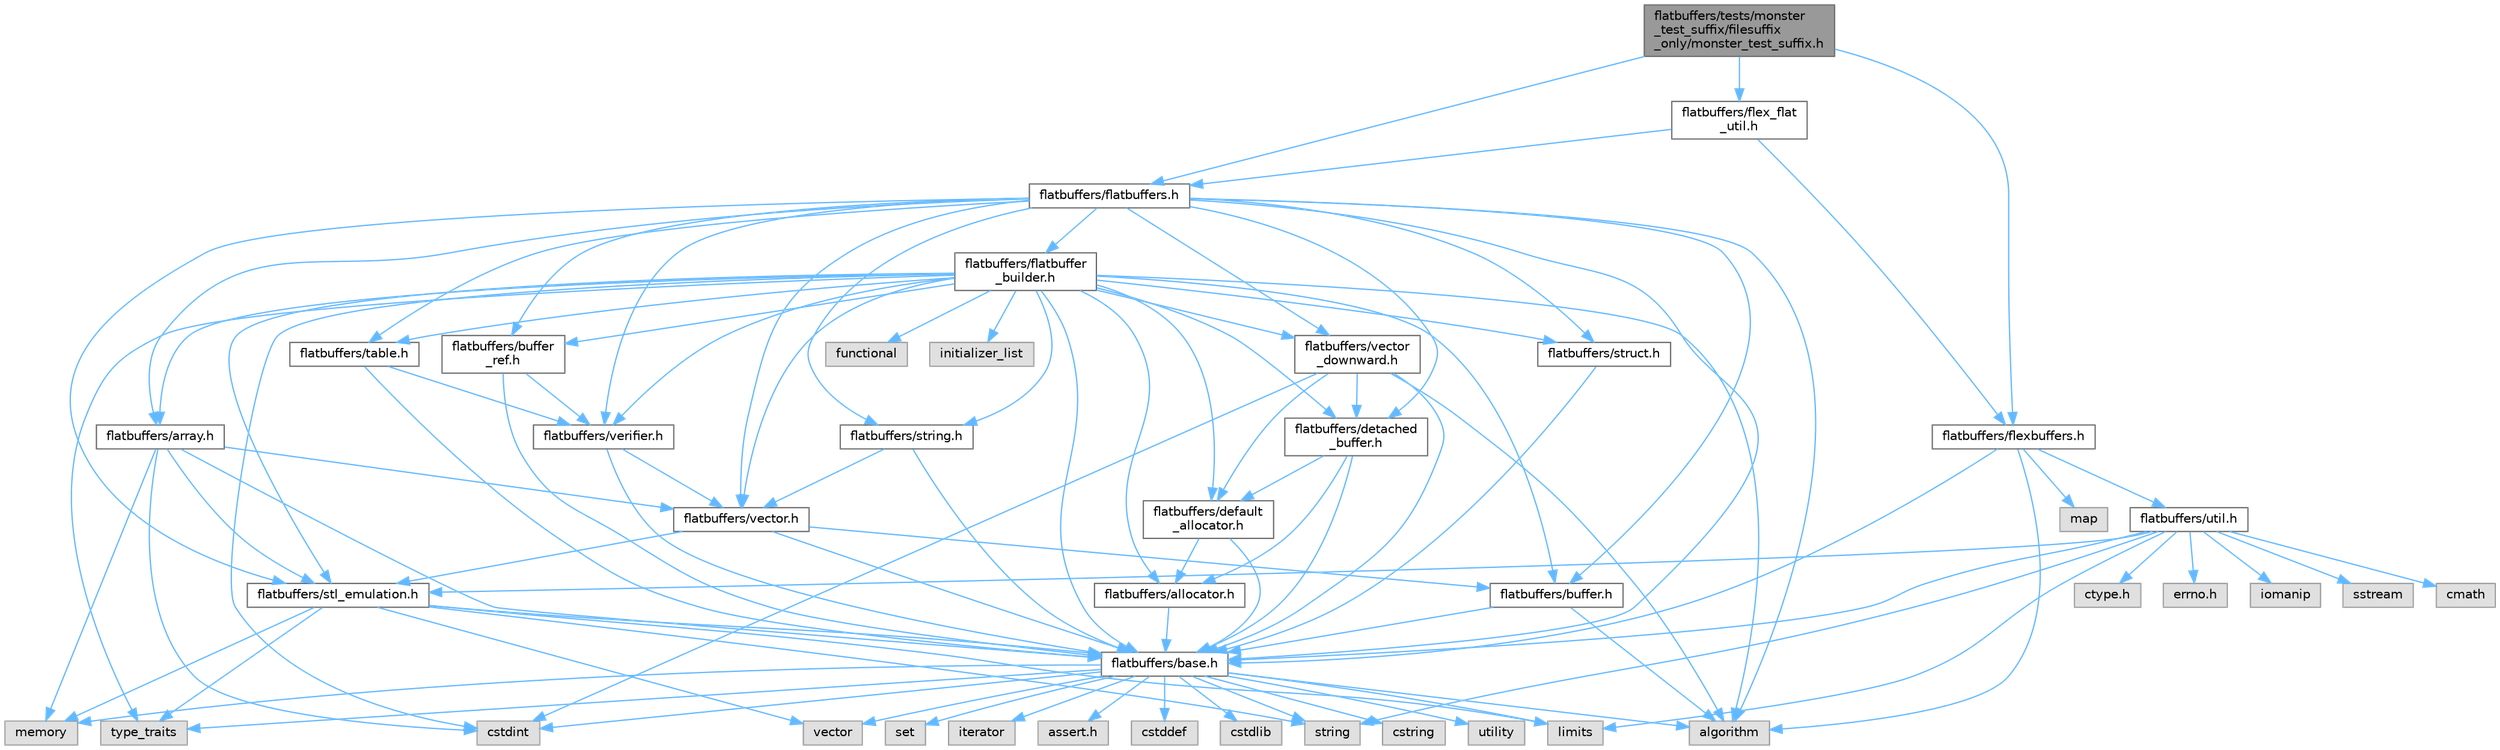 digraph "flatbuffers/tests/monster_test_suffix/filesuffix_only/monster_test_suffix.h"
{
 // LATEX_PDF_SIZE
  bgcolor="transparent";
  edge [fontname=Helvetica,fontsize=10,labelfontname=Helvetica,labelfontsize=10];
  node [fontname=Helvetica,fontsize=10,shape=box,height=0.2,width=0.4];
  Node1 [id="Node000001",label="flatbuffers/tests/monster\l_test_suffix/filesuffix\l_only/monster_test_suffix.h",height=0.2,width=0.4,color="gray40", fillcolor="grey60", style="filled", fontcolor="black",tooltip=" "];
  Node1 -> Node2 [id="edge102_Node000001_Node000002",color="steelblue1",style="solid",tooltip=" "];
  Node2 [id="Node000002",label="flatbuffers/flatbuffers.h",height=0.2,width=0.4,color="grey40", fillcolor="white", style="filled",URL="$flatbuffers_8h.html",tooltip=" "];
  Node2 -> Node3 [id="edge103_Node000002_Node000003",color="steelblue1",style="solid",tooltip=" "];
  Node3 [id="Node000003",label="algorithm",height=0.2,width=0.4,color="grey60", fillcolor="#E0E0E0", style="filled",tooltip=" "];
  Node2 -> Node4 [id="edge104_Node000002_Node000004",color="steelblue1",style="solid",tooltip=" "];
  Node4 [id="Node000004",label="flatbuffers/array.h",height=0.2,width=0.4,color="grey40", fillcolor="white", style="filled",URL="$array_8h.html",tooltip=" "];
  Node4 -> Node5 [id="edge105_Node000004_Node000005",color="steelblue1",style="solid",tooltip=" "];
  Node5 [id="Node000005",label="cstdint",height=0.2,width=0.4,color="grey60", fillcolor="#E0E0E0", style="filled",tooltip=" "];
  Node4 -> Node6 [id="edge106_Node000004_Node000006",color="steelblue1",style="solid",tooltip=" "];
  Node6 [id="Node000006",label="memory",height=0.2,width=0.4,color="grey60", fillcolor="#E0E0E0", style="filled",tooltip=" "];
  Node4 -> Node7 [id="edge107_Node000004_Node000007",color="steelblue1",style="solid",tooltip=" "];
  Node7 [id="Node000007",label="flatbuffers/base.h",height=0.2,width=0.4,color="grey40", fillcolor="white", style="filled",URL="$base_8h.html",tooltip=" "];
  Node7 -> Node8 [id="edge108_Node000007_Node000008",color="steelblue1",style="solid",tooltip=" "];
  Node8 [id="Node000008",label="assert.h",height=0.2,width=0.4,color="grey60", fillcolor="#E0E0E0", style="filled",tooltip=" "];
  Node7 -> Node5 [id="edge109_Node000007_Node000005",color="steelblue1",style="solid",tooltip=" "];
  Node7 -> Node9 [id="edge110_Node000007_Node000009",color="steelblue1",style="solid",tooltip=" "];
  Node9 [id="Node000009",label="cstddef",height=0.2,width=0.4,color="grey60", fillcolor="#E0E0E0", style="filled",tooltip=" "];
  Node7 -> Node10 [id="edge111_Node000007_Node000010",color="steelblue1",style="solid",tooltip=" "];
  Node10 [id="Node000010",label="cstdlib",height=0.2,width=0.4,color="grey60", fillcolor="#E0E0E0", style="filled",tooltip=" "];
  Node7 -> Node11 [id="edge112_Node000007_Node000011",color="steelblue1",style="solid",tooltip=" "];
  Node11 [id="Node000011",label="cstring",height=0.2,width=0.4,color="grey60", fillcolor="#E0E0E0", style="filled",tooltip=" "];
  Node7 -> Node12 [id="edge113_Node000007_Node000012",color="steelblue1",style="solid",tooltip=" "];
  Node12 [id="Node000012",label="utility",height=0.2,width=0.4,color="grey60", fillcolor="#E0E0E0", style="filled",tooltip=" "];
  Node7 -> Node13 [id="edge114_Node000007_Node000013",color="steelblue1",style="solid",tooltip=" "];
  Node13 [id="Node000013",label="string",height=0.2,width=0.4,color="grey60", fillcolor="#E0E0E0", style="filled",tooltip=" "];
  Node7 -> Node14 [id="edge115_Node000007_Node000014",color="steelblue1",style="solid",tooltip=" "];
  Node14 [id="Node000014",label="type_traits",height=0.2,width=0.4,color="grey60", fillcolor="#E0E0E0", style="filled",tooltip=" "];
  Node7 -> Node15 [id="edge116_Node000007_Node000015",color="steelblue1",style="solid",tooltip=" "];
  Node15 [id="Node000015",label="vector",height=0.2,width=0.4,color="grey60", fillcolor="#E0E0E0", style="filled",tooltip=" "];
  Node7 -> Node16 [id="edge117_Node000007_Node000016",color="steelblue1",style="solid",tooltip=" "];
  Node16 [id="Node000016",label="set",height=0.2,width=0.4,color="grey60", fillcolor="#E0E0E0", style="filled",tooltip=" "];
  Node7 -> Node3 [id="edge118_Node000007_Node000003",color="steelblue1",style="solid",tooltip=" "];
  Node7 -> Node17 [id="edge119_Node000007_Node000017",color="steelblue1",style="solid",tooltip=" "];
  Node17 [id="Node000017",label="limits",height=0.2,width=0.4,color="grey60", fillcolor="#E0E0E0", style="filled",tooltip=" "];
  Node7 -> Node18 [id="edge120_Node000007_Node000018",color="steelblue1",style="solid",tooltip=" "];
  Node18 [id="Node000018",label="iterator",height=0.2,width=0.4,color="grey60", fillcolor="#E0E0E0", style="filled",tooltip=" "];
  Node7 -> Node6 [id="edge121_Node000007_Node000006",color="steelblue1",style="solid",tooltip=" "];
  Node4 -> Node19 [id="edge122_Node000004_Node000019",color="steelblue1",style="solid",tooltip=" "];
  Node19 [id="Node000019",label="flatbuffers/stl_emulation.h",height=0.2,width=0.4,color="grey40", fillcolor="white", style="filled",URL="$stl__emulation_8h.html",tooltip=" "];
  Node19 -> Node7 [id="edge123_Node000019_Node000007",color="steelblue1",style="solid",tooltip=" "];
  Node19 -> Node13 [id="edge124_Node000019_Node000013",color="steelblue1",style="solid",tooltip=" "];
  Node19 -> Node14 [id="edge125_Node000019_Node000014",color="steelblue1",style="solid",tooltip=" "];
  Node19 -> Node15 [id="edge126_Node000019_Node000015",color="steelblue1",style="solid",tooltip=" "];
  Node19 -> Node6 [id="edge127_Node000019_Node000006",color="steelblue1",style="solid",tooltip=" "];
  Node19 -> Node17 [id="edge128_Node000019_Node000017",color="steelblue1",style="solid",tooltip=" "];
  Node4 -> Node20 [id="edge129_Node000004_Node000020",color="steelblue1",style="solid",tooltip=" "];
  Node20 [id="Node000020",label="flatbuffers/vector.h",height=0.2,width=0.4,color="grey40", fillcolor="white", style="filled",URL="$vector_8h.html",tooltip=" "];
  Node20 -> Node7 [id="edge130_Node000020_Node000007",color="steelblue1",style="solid",tooltip=" "];
  Node20 -> Node21 [id="edge131_Node000020_Node000021",color="steelblue1",style="solid",tooltip=" "];
  Node21 [id="Node000021",label="flatbuffers/buffer.h",height=0.2,width=0.4,color="grey40", fillcolor="white", style="filled",URL="$buffer_8h.html",tooltip=" "];
  Node21 -> Node3 [id="edge132_Node000021_Node000003",color="steelblue1",style="solid",tooltip=" "];
  Node21 -> Node7 [id="edge133_Node000021_Node000007",color="steelblue1",style="solid",tooltip=" "];
  Node20 -> Node19 [id="edge134_Node000020_Node000019",color="steelblue1",style="solid",tooltip=" "];
  Node2 -> Node7 [id="edge135_Node000002_Node000007",color="steelblue1",style="solid",tooltip=" "];
  Node2 -> Node21 [id="edge136_Node000002_Node000021",color="steelblue1",style="solid",tooltip=" "];
  Node2 -> Node22 [id="edge137_Node000002_Node000022",color="steelblue1",style="solid",tooltip=" "];
  Node22 [id="Node000022",label="flatbuffers/buffer\l_ref.h",height=0.2,width=0.4,color="grey40", fillcolor="white", style="filled",URL="$buffer__ref_8h.html",tooltip=" "];
  Node22 -> Node7 [id="edge138_Node000022_Node000007",color="steelblue1",style="solid",tooltip=" "];
  Node22 -> Node23 [id="edge139_Node000022_Node000023",color="steelblue1",style="solid",tooltip=" "];
  Node23 [id="Node000023",label="flatbuffers/verifier.h",height=0.2,width=0.4,color="grey40", fillcolor="white", style="filled",URL="$verifier_8h.html",tooltip=" "];
  Node23 -> Node7 [id="edge140_Node000023_Node000007",color="steelblue1",style="solid",tooltip=" "];
  Node23 -> Node20 [id="edge141_Node000023_Node000020",color="steelblue1",style="solid",tooltip=" "];
  Node2 -> Node24 [id="edge142_Node000002_Node000024",color="steelblue1",style="solid",tooltip=" "];
  Node24 [id="Node000024",label="flatbuffers/detached\l_buffer.h",height=0.2,width=0.4,color="grey40", fillcolor="white", style="filled",URL="$detached__buffer_8h.html",tooltip=" "];
  Node24 -> Node25 [id="edge143_Node000024_Node000025",color="steelblue1",style="solid",tooltip=" "];
  Node25 [id="Node000025",label="flatbuffers/allocator.h",height=0.2,width=0.4,color="grey40", fillcolor="white", style="filled",URL="$allocator_8h.html",tooltip=" "];
  Node25 -> Node7 [id="edge144_Node000025_Node000007",color="steelblue1",style="solid",tooltip=" "];
  Node24 -> Node7 [id="edge145_Node000024_Node000007",color="steelblue1",style="solid",tooltip=" "];
  Node24 -> Node26 [id="edge146_Node000024_Node000026",color="steelblue1",style="solid",tooltip=" "];
  Node26 [id="Node000026",label="flatbuffers/default\l_allocator.h",height=0.2,width=0.4,color="grey40", fillcolor="white", style="filled",URL="$default__allocator_8h.html",tooltip=" "];
  Node26 -> Node25 [id="edge147_Node000026_Node000025",color="steelblue1",style="solid",tooltip=" "];
  Node26 -> Node7 [id="edge148_Node000026_Node000007",color="steelblue1",style="solid",tooltip=" "];
  Node2 -> Node27 [id="edge149_Node000002_Node000027",color="steelblue1",style="solid",tooltip=" "];
  Node27 [id="Node000027",label="flatbuffers/flatbuffer\l_builder.h",height=0.2,width=0.4,color="grey40", fillcolor="white", style="filled",URL="$flatbuffer__builder_8h.html",tooltip=" "];
  Node27 -> Node3 [id="edge150_Node000027_Node000003",color="steelblue1",style="solid",tooltip=" "];
  Node27 -> Node5 [id="edge151_Node000027_Node000005",color="steelblue1",style="solid",tooltip=" "];
  Node27 -> Node28 [id="edge152_Node000027_Node000028",color="steelblue1",style="solid",tooltip=" "];
  Node28 [id="Node000028",label="functional",height=0.2,width=0.4,color="grey60", fillcolor="#E0E0E0", style="filled",tooltip=" "];
  Node27 -> Node29 [id="edge153_Node000027_Node000029",color="steelblue1",style="solid",tooltip=" "];
  Node29 [id="Node000029",label="initializer_list",height=0.2,width=0.4,color="grey60", fillcolor="#E0E0E0", style="filled",tooltip=" "];
  Node27 -> Node14 [id="edge154_Node000027_Node000014",color="steelblue1",style="solid",tooltip=" "];
  Node27 -> Node25 [id="edge155_Node000027_Node000025",color="steelblue1",style="solid",tooltip=" "];
  Node27 -> Node4 [id="edge156_Node000027_Node000004",color="steelblue1",style="solid",tooltip=" "];
  Node27 -> Node7 [id="edge157_Node000027_Node000007",color="steelblue1",style="solid",tooltip=" "];
  Node27 -> Node21 [id="edge158_Node000027_Node000021",color="steelblue1",style="solid",tooltip=" "];
  Node27 -> Node22 [id="edge159_Node000027_Node000022",color="steelblue1",style="solid",tooltip=" "];
  Node27 -> Node26 [id="edge160_Node000027_Node000026",color="steelblue1",style="solid",tooltip=" "];
  Node27 -> Node24 [id="edge161_Node000027_Node000024",color="steelblue1",style="solid",tooltip=" "];
  Node27 -> Node19 [id="edge162_Node000027_Node000019",color="steelblue1",style="solid",tooltip=" "];
  Node27 -> Node30 [id="edge163_Node000027_Node000030",color="steelblue1",style="solid",tooltip=" "];
  Node30 [id="Node000030",label="flatbuffers/string.h",height=0.2,width=0.4,color="grey40", fillcolor="white", style="filled",URL="$string_8h.html",tooltip=" "];
  Node30 -> Node7 [id="edge164_Node000030_Node000007",color="steelblue1",style="solid",tooltip=" "];
  Node30 -> Node20 [id="edge165_Node000030_Node000020",color="steelblue1",style="solid",tooltip=" "];
  Node27 -> Node31 [id="edge166_Node000027_Node000031",color="steelblue1",style="solid",tooltip=" "];
  Node31 [id="Node000031",label="flatbuffers/struct.h",height=0.2,width=0.4,color="grey40", fillcolor="white", style="filled",URL="$struct_8h.html",tooltip=" "];
  Node31 -> Node7 [id="edge167_Node000031_Node000007",color="steelblue1",style="solid",tooltip=" "];
  Node27 -> Node32 [id="edge168_Node000027_Node000032",color="steelblue1",style="solid",tooltip=" "];
  Node32 [id="Node000032",label="flatbuffers/table.h",height=0.2,width=0.4,color="grey40", fillcolor="white", style="filled",URL="$table_8h.html",tooltip=" "];
  Node32 -> Node7 [id="edge169_Node000032_Node000007",color="steelblue1",style="solid",tooltip=" "];
  Node32 -> Node23 [id="edge170_Node000032_Node000023",color="steelblue1",style="solid",tooltip=" "];
  Node27 -> Node20 [id="edge171_Node000027_Node000020",color="steelblue1",style="solid",tooltip=" "];
  Node27 -> Node33 [id="edge172_Node000027_Node000033",color="steelblue1",style="solid",tooltip=" "];
  Node33 [id="Node000033",label="flatbuffers/vector\l_downward.h",height=0.2,width=0.4,color="grey40", fillcolor="white", style="filled",URL="$vector__downward_8h.html",tooltip=" "];
  Node33 -> Node3 [id="edge173_Node000033_Node000003",color="steelblue1",style="solid",tooltip=" "];
  Node33 -> Node5 [id="edge174_Node000033_Node000005",color="steelblue1",style="solid",tooltip=" "];
  Node33 -> Node7 [id="edge175_Node000033_Node000007",color="steelblue1",style="solid",tooltip=" "];
  Node33 -> Node26 [id="edge176_Node000033_Node000026",color="steelblue1",style="solid",tooltip=" "];
  Node33 -> Node24 [id="edge177_Node000033_Node000024",color="steelblue1",style="solid",tooltip=" "];
  Node27 -> Node23 [id="edge178_Node000027_Node000023",color="steelblue1",style="solid",tooltip=" "];
  Node2 -> Node19 [id="edge179_Node000002_Node000019",color="steelblue1",style="solid",tooltip=" "];
  Node2 -> Node30 [id="edge180_Node000002_Node000030",color="steelblue1",style="solid",tooltip=" "];
  Node2 -> Node31 [id="edge181_Node000002_Node000031",color="steelblue1",style="solid",tooltip=" "];
  Node2 -> Node32 [id="edge182_Node000002_Node000032",color="steelblue1",style="solid",tooltip=" "];
  Node2 -> Node20 [id="edge183_Node000002_Node000020",color="steelblue1",style="solid",tooltip=" "];
  Node2 -> Node33 [id="edge184_Node000002_Node000033",color="steelblue1",style="solid",tooltip=" "];
  Node2 -> Node23 [id="edge185_Node000002_Node000023",color="steelblue1",style="solid",tooltip=" "];
  Node1 -> Node34 [id="edge186_Node000001_Node000034",color="steelblue1",style="solid",tooltip=" "];
  Node34 [id="Node000034",label="flatbuffers/flexbuffers.h",height=0.2,width=0.4,color="grey40", fillcolor="white", style="filled",URL="$flexbuffers_8h.html",tooltip=" "];
  Node34 -> Node3 [id="edge187_Node000034_Node000003",color="steelblue1",style="solid",tooltip=" "];
  Node34 -> Node35 [id="edge188_Node000034_Node000035",color="steelblue1",style="solid",tooltip=" "];
  Node35 [id="Node000035",label="map",height=0.2,width=0.4,color="grey60", fillcolor="#E0E0E0", style="filled",tooltip=" "];
  Node34 -> Node7 [id="edge189_Node000034_Node000007",color="steelblue1",style="solid",tooltip=" "];
  Node34 -> Node36 [id="edge190_Node000034_Node000036",color="steelblue1",style="solid",tooltip=" "];
  Node36 [id="Node000036",label="flatbuffers/util.h",height=0.2,width=0.4,color="grey40", fillcolor="white", style="filled",URL="$util_8h.html",tooltip=" "];
  Node36 -> Node37 [id="edge191_Node000036_Node000037",color="steelblue1",style="solid",tooltip=" "];
  Node37 [id="Node000037",label="ctype.h",height=0.2,width=0.4,color="grey60", fillcolor="#E0E0E0", style="filled",tooltip=" "];
  Node36 -> Node38 [id="edge192_Node000036_Node000038",color="steelblue1",style="solid",tooltip=" "];
  Node38 [id="Node000038",label="errno.h",height=0.2,width=0.4,color="grey60", fillcolor="#E0E0E0", style="filled",tooltip=" "];
  Node36 -> Node7 [id="edge193_Node000036_Node000007",color="steelblue1",style="solid",tooltip=" "];
  Node36 -> Node19 [id="edge194_Node000036_Node000019",color="steelblue1",style="solid",tooltip=" "];
  Node36 -> Node39 [id="edge195_Node000036_Node000039",color="steelblue1",style="solid",tooltip=" "];
  Node39 [id="Node000039",label="iomanip",height=0.2,width=0.4,color="grey60", fillcolor="#E0E0E0", style="filled",tooltip=" "];
  Node36 -> Node40 [id="edge196_Node000036_Node000040",color="steelblue1",style="solid",tooltip=" "];
  Node40 [id="Node000040",label="sstream",height=0.2,width=0.4,color="grey60", fillcolor="#E0E0E0", style="filled",tooltip=" "];
  Node36 -> Node41 [id="edge197_Node000036_Node000041",color="steelblue1",style="solid",tooltip=" "];
  Node41 [id="Node000041",label="cmath",height=0.2,width=0.4,color="grey60", fillcolor="#E0E0E0", style="filled",tooltip=" "];
  Node36 -> Node17 [id="edge198_Node000036_Node000017",color="steelblue1",style="solid",tooltip=" "];
  Node36 -> Node13 [id="edge199_Node000036_Node000013",color="steelblue1",style="solid",tooltip=" "];
  Node1 -> Node42 [id="edge200_Node000001_Node000042",color="steelblue1",style="solid",tooltip=" "];
  Node42 [id="Node000042",label="flatbuffers/flex_flat\l_util.h",height=0.2,width=0.4,color="grey40", fillcolor="white", style="filled",URL="$flex__flat__util_8h.html",tooltip=" "];
  Node42 -> Node2 [id="edge201_Node000042_Node000002",color="steelblue1",style="solid",tooltip=" "];
  Node42 -> Node34 [id="edge202_Node000042_Node000034",color="steelblue1",style="solid",tooltip=" "];
}

